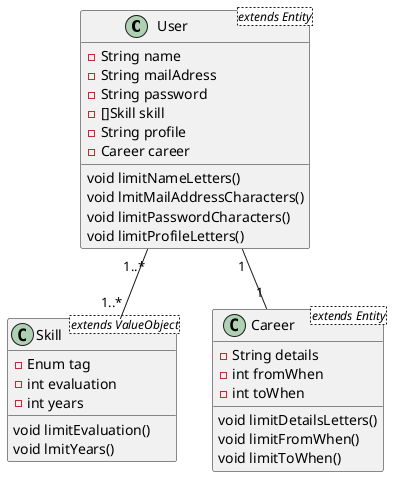 @startuml

class User<extends Entity> {
 - String name
 - String mailAdress
 - String password
 - []Skill skill
 - String profile
 - Career career
 void limitNameLetters()
 void lmitMailAddressCharacters()
 void limitPasswordCharacters()
 void limitProfileLetters()
}

class Skill<extends ValueObject> {
 - Enum tag
 - int evaluation
 - int years
 void limitEvaluation()
 void lmitYears()
}

class Career<extends Entity> {
 - String details
 - int fromWhen
 - int toWhen
 void limitDetailsLetters()
 void limitFromWhen()
 void limitToWhen()
}

User "1" -- "1" Career
User "1..*" -- "1..*" Skill

@enduml
